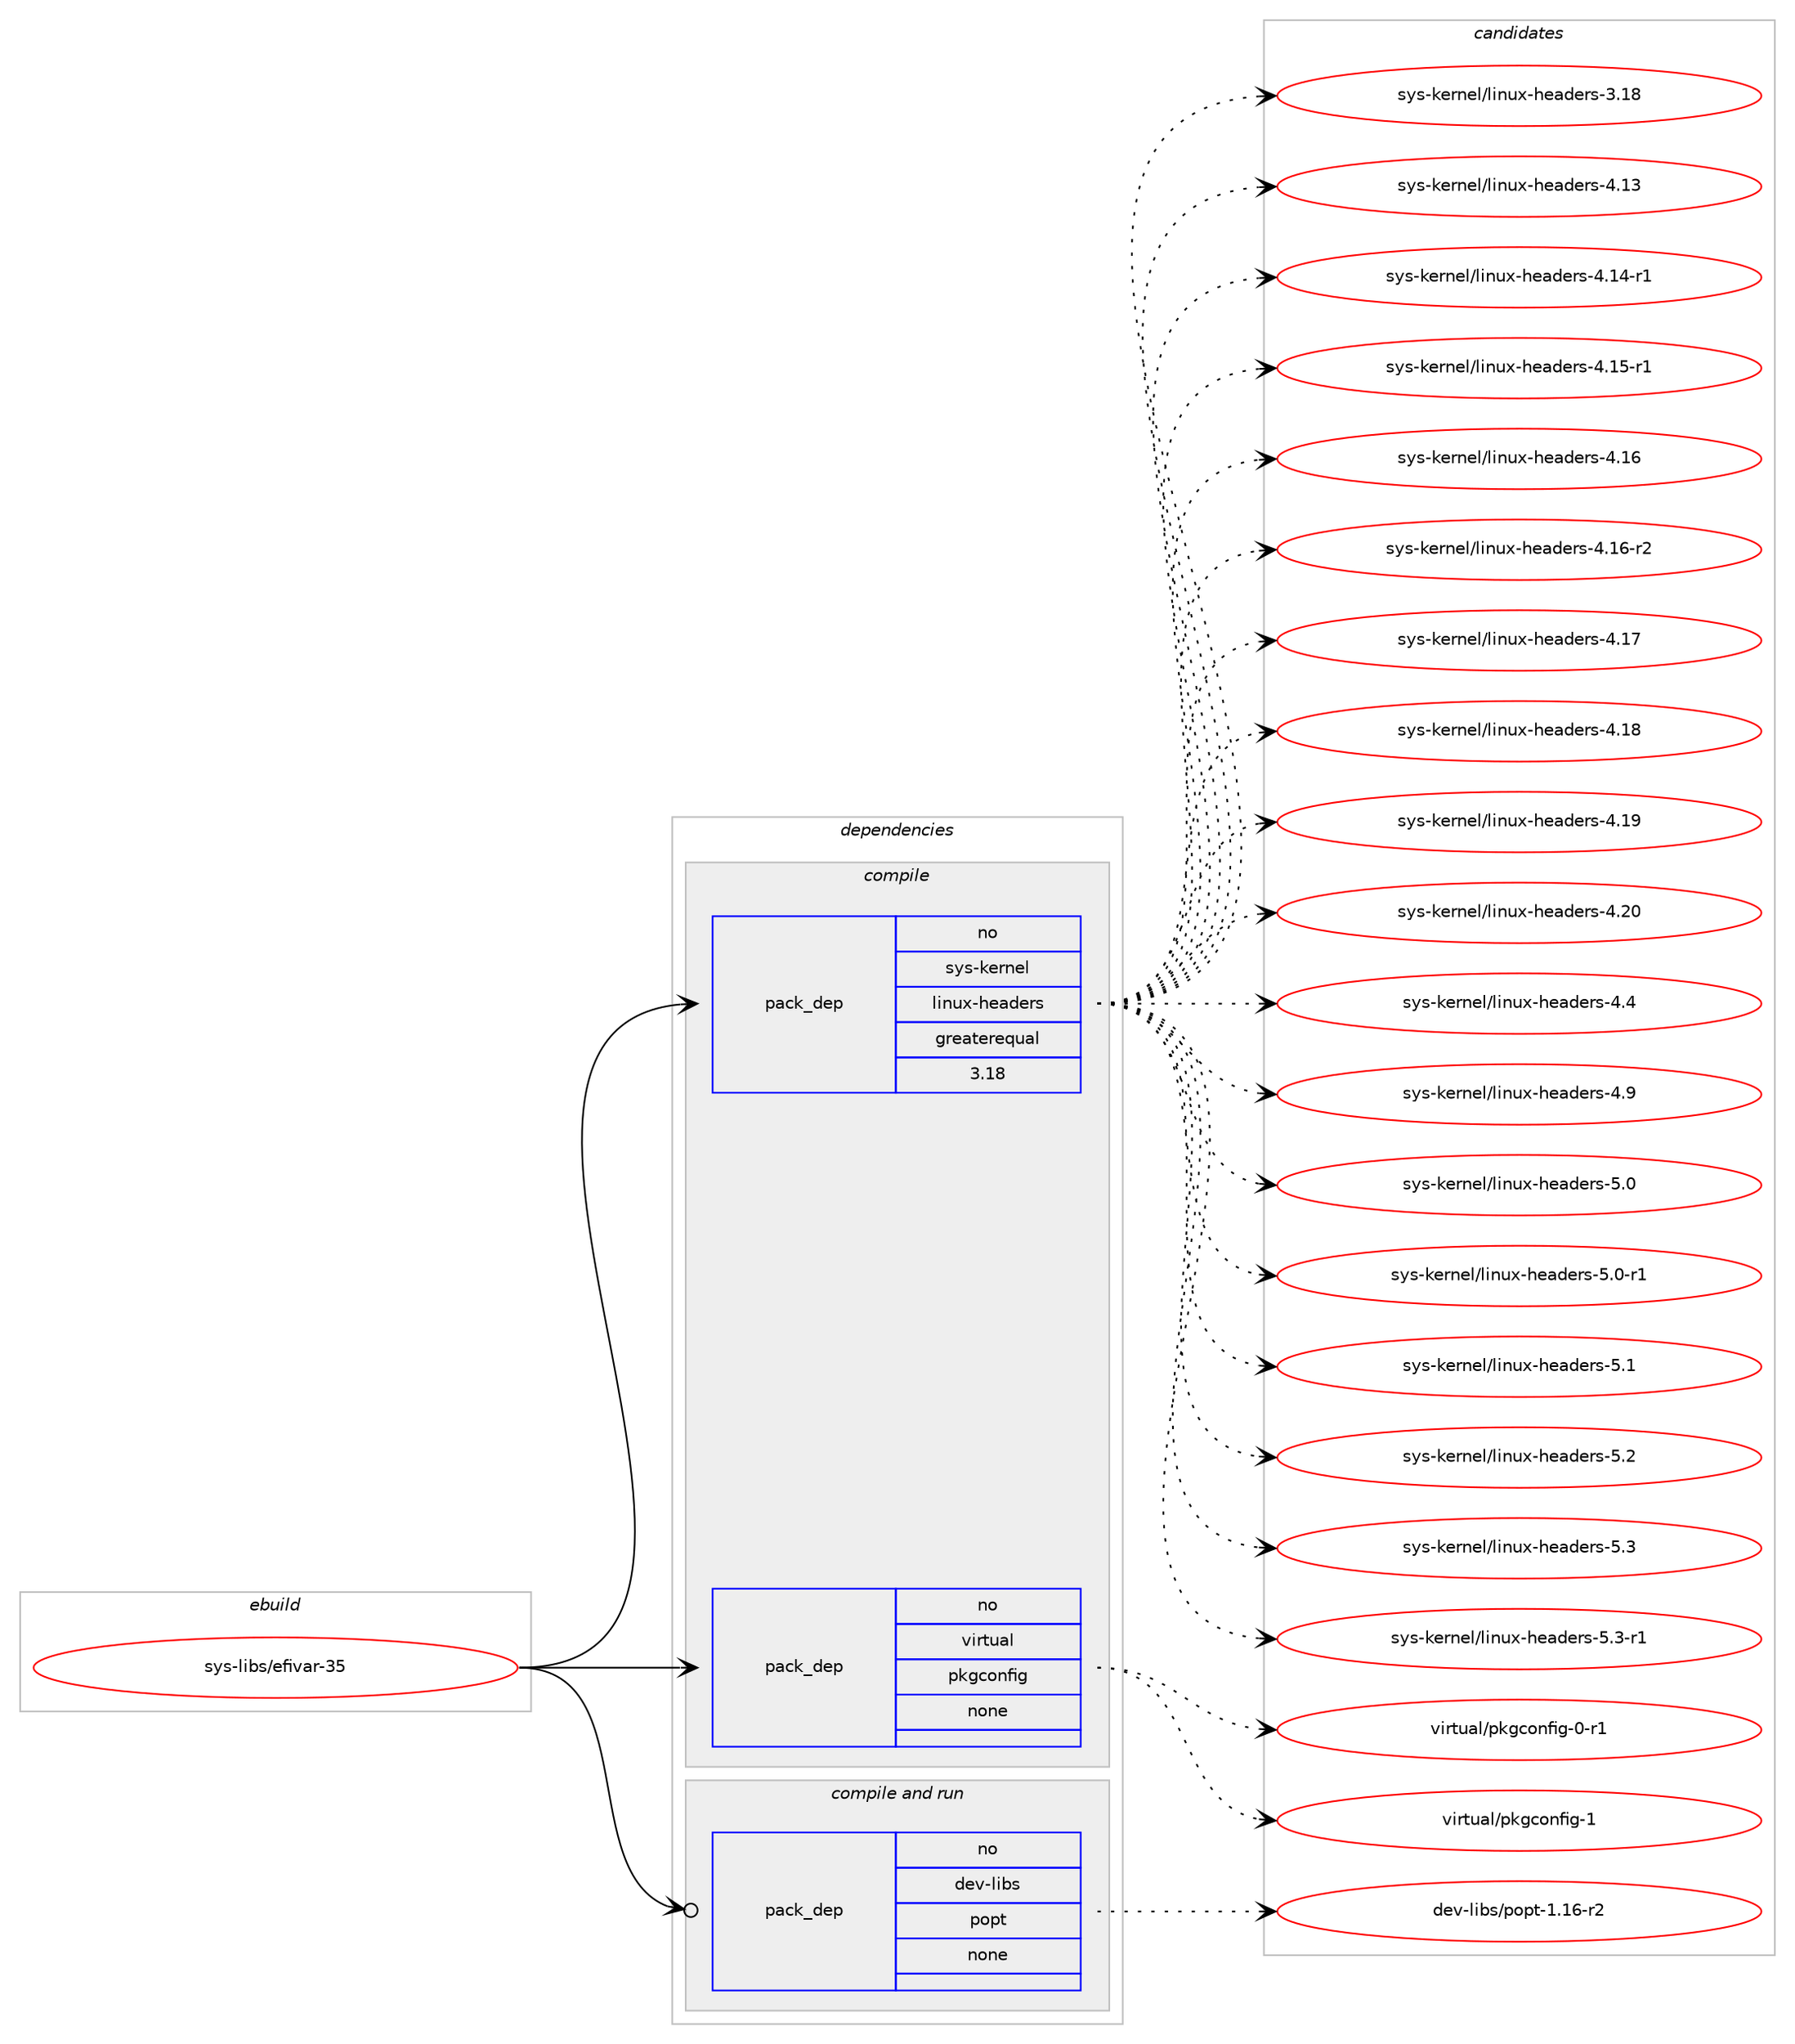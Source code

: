 digraph prolog {

# *************
# Graph options
# *************

newrank=true;
concentrate=true;
compound=true;
graph [rankdir=LR,fontname=Helvetica,fontsize=10,ranksep=1.5];#, ranksep=2.5, nodesep=0.2];
edge  [arrowhead=vee];
node  [fontname=Helvetica,fontsize=10];

# **********
# The ebuild
# **********

subgraph cluster_leftcol {
color=gray;
rank=same;
label=<<i>ebuild</i>>;
id [label="sys-libs/efivar-35", color=red, width=4, href="../sys-libs/efivar-35.svg"];
}

# ****************
# The dependencies
# ****************

subgraph cluster_midcol {
color=gray;
label=<<i>dependencies</i>>;
subgraph cluster_compile {
fillcolor="#eeeeee";
style=filled;
label=<<i>compile</i>>;
subgraph pack665512 {
dependency896599 [label=<<TABLE BORDER="0" CELLBORDER="1" CELLSPACING="0" CELLPADDING="4" WIDTH="220"><TR><TD ROWSPAN="6" CELLPADDING="30">pack_dep</TD></TR><TR><TD WIDTH="110">no</TD></TR><TR><TD>sys-kernel</TD></TR><TR><TD>linux-headers</TD></TR><TR><TD>greaterequal</TD></TR><TR><TD>3.18</TD></TR></TABLE>>, shape=none, color=blue];
}
id:e -> dependency896599:w [weight=20,style="solid",arrowhead="vee"];
subgraph pack665513 {
dependency896600 [label=<<TABLE BORDER="0" CELLBORDER="1" CELLSPACING="0" CELLPADDING="4" WIDTH="220"><TR><TD ROWSPAN="6" CELLPADDING="30">pack_dep</TD></TR><TR><TD WIDTH="110">no</TD></TR><TR><TD>virtual</TD></TR><TR><TD>pkgconfig</TD></TR><TR><TD>none</TD></TR><TR><TD></TD></TR></TABLE>>, shape=none, color=blue];
}
id:e -> dependency896600:w [weight=20,style="solid",arrowhead="vee"];
}
subgraph cluster_compileandrun {
fillcolor="#eeeeee";
style=filled;
label=<<i>compile and run</i>>;
subgraph pack665514 {
dependency896601 [label=<<TABLE BORDER="0" CELLBORDER="1" CELLSPACING="0" CELLPADDING="4" WIDTH="220"><TR><TD ROWSPAN="6" CELLPADDING="30">pack_dep</TD></TR><TR><TD WIDTH="110">no</TD></TR><TR><TD>dev-libs</TD></TR><TR><TD>popt</TD></TR><TR><TD>none</TD></TR><TR><TD></TD></TR></TABLE>>, shape=none, color=blue];
}
id:e -> dependency896601:w [weight=20,style="solid",arrowhead="odotvee"];
}
subgraph cluster_run {
fillcolor="#eeeeee";
style=filled;
label=<<i>run</i>>;
}
}

# **************
# The candidates
# **************

subgraph cluster_choices {
rank=same;
color=gray;
label=<<i>candidates</i>>;

subgraph choice665512 {
color=black;
nodesep=1;
choice115121115451071011141101011084710810511011712045104101971001011141154551464956 [label="sys-kernel/linux-headers-3.18", color=red, width=4,href="../sys-kernel/linux-headers-3.18.svg"];
choice115121115451071011141101011084710810511011712045104101971001011141154552464951 [label="sys-kernel/linux-headers-4.13", color=red, width=4,href="../sys-kernel/linux-headers-4.13.svg"];
choice1151211154510710111411010110847108105110117120451041019710010111411545524649524511449 [label="sys-kernel/linux-headers-4.14-r1", color=red, width=4,href="../sys-kernel/linux-headers-4.14-r1.svg"];
choice1151211154510710111411010110847108105110117120451041019710010111411545524649534511449 [label="sys-kernel/linux-headers-4.15-r1", color=red, width=4,href="../sys-kernel/linux-headers-4.15-r1.svg"];
choice115121115451071011141101011084710810511011712045104101971001011141154552464954 [label="sys-kernel/linux-headers-4.16", color=red, width=4,href="../sys-kernel/linux-headers-4.16.svg"];
choice1151211154510710111411010110847108105110117120451041019710010111411545524649544511450 [label="sys-kernel/linux-headers-4.16-r2", color=red, width=4,href="../sys-kernel/linux-headers-4.16-r2.svg"];
choice115121115451071011141101011084710810511011712045104101971001011141154552464955 [label="sys-kernel/linux-headers-4.17", color=red, width=4,href="../sys-kernel/linux-headers-4.17.svg"];
choice115121115451071011141101011084710810511011712045104101971001011141154552464956 [label="sys-kernel/linux-headers-4.18", color=red, width=4,href="../sys-kernel/linux-headers-4.18.svg"];
choice115121115451071011141101011084710810511011712045104101971001011141154552464957 [label="sys-kernel/linux-headers-4.19", color=red, width=4,href="../sys-kernel/linux-headers-4.19.svg"];
choice115121115451071011141101011084710810511011712045104101971001011141154552465048 [label="sys-kernel/linux-headers-4.20", color=red, width=4,href="../sys-kernel/linux-headers-4.20.svg"];
choice1151211154510710111411010110847108105110117120451041019710010111411545524652 [label="sys-kernel/linux-headers-4.4", color=red, width=4,href="../sys-kernel/linux-headers-4.4.svg"];
choice1151211154510710111411010110847108105110117120451041019710010111411545524657 [label="sys-kernel/linux-headers-4.9", color=red, width=4,href="../sys-kernel/linux-headers-4.9.svg"];
choice1151211154510710111411010110847108105110117120451041019710010111411545534648 [label="sys-kernel/linux-headers-5.0", color=red, width=4,href="../sys-kernel/linux-headers-5.0.svg"];
choice11512111545107101114110101108471081051101171204510410197100101114115455346484511449 [label="sys-kernel/linux-headers-5.0-r1", color=red, width=4,href="../sys-kernel/linux-headers-5.0-r1.svg"];
choice1151211154510710111411010110847108105110117120451041019710010111411545534649 [label="sys-kernel/linux-headers-5.1", color=red, width=4,href="../sys-kernel/linux-headers-5.1.svg"];
choice1151211154510710111411010110847108105110117120451041019710010111411545534650 [label="sys-kernel/linux-headers-5.2", color=red, width=4,href="../sys-kernel/linux-headers-5.2.svg"];
choice1151211154510710111411010110847108105110117120451041019710010111411545534651 [label="sys-kernel/linux-headers-5.3", color=red, width=4,href="../sys-kernel/linux-headers-5.3.svg"];
choice11512111545107101114110101108471081051101171204510410197100101114115455346514511449 [label="sys-kernel/linux-headers-5.3-r1", color=red, width=4,href="../sys-kernel/linux-headers-5.3-r1.svg"];
dependency896599:e -> choice115121115451071011141101011084710810511011712045104101971001011141154551464956:w [style=dotted,weight="100"];
dependency896599:e -> choice115121115451071011141101011084710810511011712045104101971001011141154552464951:w [style=dotted,weight="100"];
dependency896599:e -> choice1151211154510710111411010110847108105110117120451041019710010111411545524649524511449:w [style=dotted,weight="100"];
dependency896599:e -> choice1151211154510710111411010110847108105110117120451041019710010111411545524649534511449:w [style=dotted,weight="100"];
dependency896599:e -> choice115121115451071011141101011084710810511011712045104101971001011141154552464954:w [style=dotted,weight="100"];
dependency896599:e -> choice1151211154510710111411010110847108105110117120451041019710010111411545524649544511450:w [style=dotted,weight="100"];
dependency896599:e -> choice115121115451071011141101011084710810511011712045104101971001011141154552464955:w [style=dotted,weight="100"];
dependency896599:e -> choice115121115451071011141101011084710810511011712045104101971001011141154552464956:w [style=dotted,weight="100"];
dependency896599:e -> choice115121115451071011141101011084710810511011712045104101971001011141154552464957:w [style=dotted,weight="100"];
dependency896599:e -> choice115121115451071011141101011084710810511011712045104101971001011141154552465048:w [style=dotted,weight="100"];
dependency896599:e -> choice1151211154510710111411010110847108105110117120451041019710010111411545524652:w [style=dotted,weight="100"];
dependency896599:e -> choice1151211154510710111411010110847108105110117120451041019710010111411545524657:w [style=dotted,weight="100"];
dependency896599:e -> choice1151211154510710111411010110847108105110117120451041019710010111411545534648:w [style=dotted,weight="100"];
dependency896599:e -> choice11512111545107101114110101108471081051101171204510410197100101114115455346484511449:w [style=dotted,weight="100"];
dependency896599:e -> choice1151211154510710111411010110847108105110117120451041019710010111411545534649:w [style=dotted,weight="100"];
dependency896599:e -> choice1151211154510710111411010110847108105110117120451041019710010111411545534650:w [style=dotted,weight="100"];
dependency896599:e -> choice1151211154510710111411010110847108105110117120451041019710010111411545534651:w [style=dotted,weight="100"];
dependency896599:e -> choice11512111545107101114110101108471081051101171204510410197100101114115455346514511449:w [style=dotted,weight="100"];
}
subgraph choice665513 {
color=black;
nodesep=1;
choice11810511411611797108471121071039911111010210510345484511449 [label="virtual/pkgconfig-0-r1", color=red, width=4,href="../virtual/pkgconfig-0-r1.svg"];
choice1181051141161179710847112107103991111101021051034549 [label="virtual/pkgconfig-1", color=red, width=4,href="../virtual/pkgconfig-1.svg"];
dependency896600:e -> choice11810511411611797108471121071039911111010210510345484511449:w [style=dotted,weight="100"];
dependency896600:e -> choice1181051141161179710847112107103991111101021051034549:w [style=dotted,weight="100"];
}
subgraph choice665514 {
color=black;
nodesep=1;
choice10010111845108105981154711211111211645494649544511450 [label="dev-libs/popt-1.16-r2", color=red, width=4,href="../dev-libs/popt-1.16-r2.svg"];
dependency896601:e -> choice10010111845108105981154711211111211645494649544511450:w [style=dotted,weight="100"];
}
}

}
